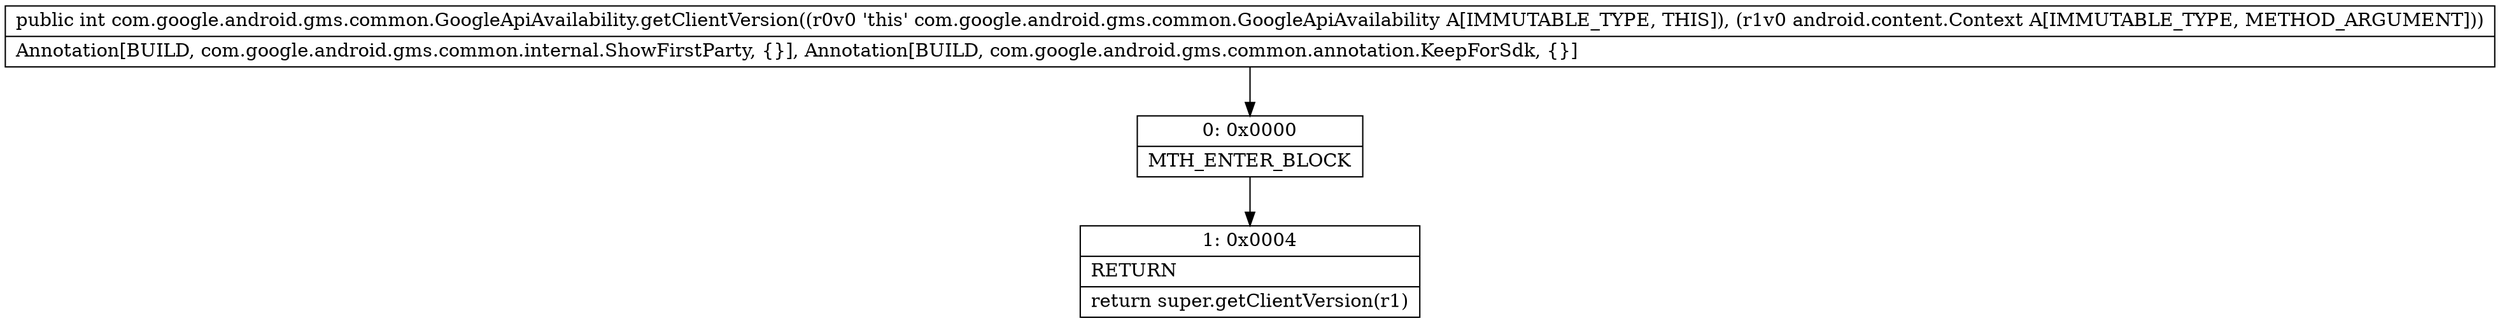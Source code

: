 digraph "CFG forcom.google.android.gms.common.GoogleApiAvailability.getClientVersion(Landroid\/content\/Context;)I" {
Node_0 [shape=record,label="{0\:\ 0x0000|MTH_ENTER_BLOCK\l}"];
Node_1 [shape=record,label="{1\:\ 0x0004|RETURN\l|return super.getClientVersion(r1)\l}"];
MethodNode[shape=record,label="{public int com.google.android.gms.common.GoogleApiAvailability.getClientVersion((r0v0 'this' com.google.android.gms.common.GoogleApiAvailability A[IMMUTABLE_TYPE, THIS]), (r1v0 android.content.Context A[IMMUTABLE_TYPE, METHOD_ARGUMENT]))  | Annotation[BUILD, com.google.android.gms.common.internal.ShowFirstParty, \{\}], Annotation[BUILD, com.google.android.gms.common.annotation.KeepForSdk, \{\}]\l}"];
MethodNode -> Node_0;
Node_0 -> Node_1;
}

